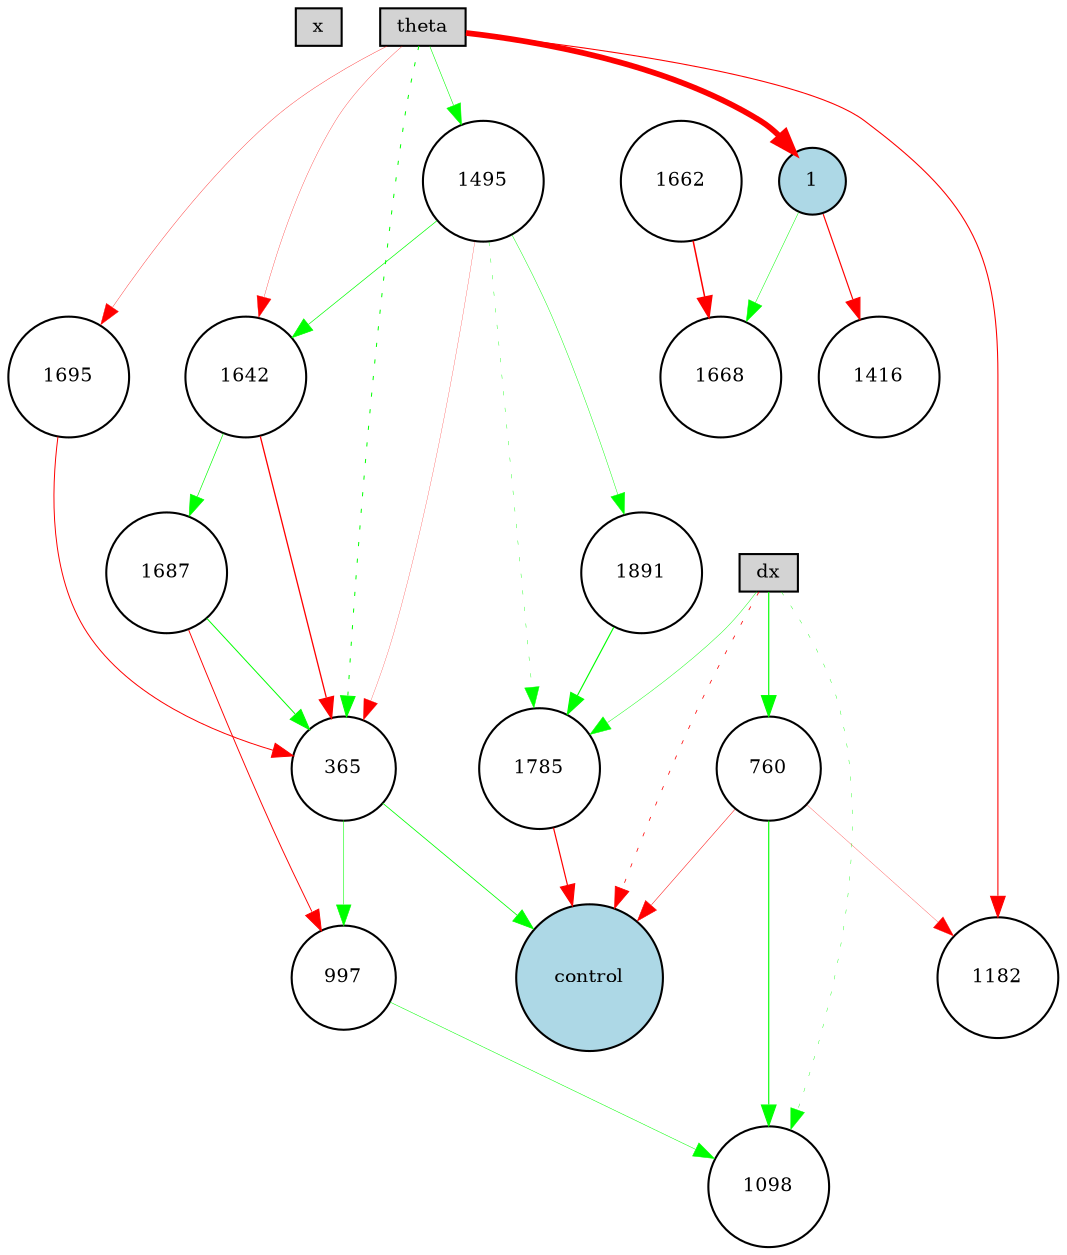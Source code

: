 digraph {
	node [fontsize=9 height=0.2 shape=circle width=0.2]
	x [fillcolor=lightgray shape=box style=filled]
	dx [fillcolor=lightgray shape=box style=filled]
	theta [fillcolor=lightgray shape=box style=filled]
	control [fillcolor=lightblue style=filled]
	1 [fillcolor=lightblue style=filled]
	1891 [fillcolor=white style=filled]
	1668 [fillcolor=white style=filled]
	997 [fillcolor=white style=filled]
	1416 [fillcolor=white style=filled]
	1687 [fillcolor=white style=filled]
	1098 [fillcolor=white style=filled]
	1642 [fillcolor=white style=filled]
	1662 [fillcolor=white style=filled]
	365 [fillcolor=white style=filled]
	1495 [fillcolor=white style=filled]
	760 [fillcolor=white style=filled]
	1785 [fillcolor=white style=filled]
	1182 [fillcolor=white style=filled]
	1695 [fillcolor=white style=filled]
	theta -> 1 [color=red penwidth=2.7412826700344266 style=solid]
	365 -> control [color=green penwidth=0.38141004646428356 style=solid]
	theta -> 365 [color=green penwidth=0.47854068093458846 style=dotted]
	dx -> control [color=red penwidth=0.3661508522864808 style=dotted]
	dx -> 760 [color=green penwidth=0.5581665514268301 style=solid]
	760 -> control [color=red penwidth=0.23189442691400322 style=solid]
	365 -> 997 [color=green penwidth=0.2697047785859781 style=solid]
	997 -> 1098 [color=green penwidth=0.2459978947811315 style=solid]
	dx -> 1098 [color=green penwidth=0.18362197533160612 style=dotted]
	1 -> 1416 [color=red penwidth=0.5593263519228928 style=solid]
	theta -> 1495 [color=green penwidth=0.26953505164955643 style=solid]
	1495 -> 365 [color=red penwidth=0.11572192712152676 style=solid]
	760 -> 1182 [color=red penwidth=0.1290999871159815 style=solid]
	theta -> 1182 [color=red penwidth=0.5151816239957314 style=solid]
	1495 -> 1642 [color=green penwidth=0.32936245971650624 style=solid]
	1642 -> 365 [color=red penwidth=0.6233467677778802 style=solid]
	1662 -> 1668 [color=red penwidth=0.7228984602114 style=solid]
	1642 -> 1687 [color=green penwidth=0.3171048202154051 style=solid]
	1687 -> 365 [color=green penwidth=0.4699207840550008 style=solid]
	theta -> 1695 [color=red penwidth=0.16789062448536518 style=solid]
	1695 -> 365 [color=red penwidth=0.4720120932446624 style=solid]
	1 -> 1668 [color=green penwidth=0.23584561806843654 style=solid]
	dx -> 1785 [color=green penwidth=0.21065219761942722 style=solid]
	1785 -> control [color=red penwidth=0.5743382545973237 style=solid]
	1495 -> 1785 [color=green penwidth=0.18738821087216578 style=dotted]
	1687 -> 997 [color=red penwidth=0.45071797739000197 style=solid]
	760 -> 1098 [color=green penwidth=0.5509862206197548 style=solid]
	1495 -> 1891 [color=green penwidth=0.21429780021664524 style=solid]
	1891 -> 1785 [color=green penwidth=0.5468825750252049 style=solid]
	theta -> 1642 [color=red penwidth=0.14300848483513484 style=solid]
}
